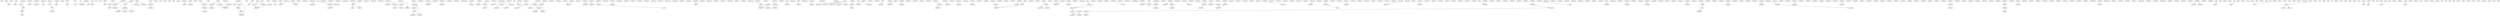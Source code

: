 digraph g
{

  /* list of nodes */
  "ackA";
  "ackA_1";
  "ackA_2";
  "acpP_1";
  "acxB";
  "acxB_2";
  "adeP";
  "adeQ";
  "adeQ_1";
  "amiC";
  "argO";
  "aroE";
  "bcgIB";
  "btuF";
  "btuF_1";
  "btuF_2";
  "cagA";
  "cca";
  "ccoP";
  "ccsA";
  "cdh";
  "citT_2";
  "clpB1";
  "cmoB_2";
  "cptA";
  "crcB";
  "ctpB";
  "cusA_2";
  "cusB";
  "cynT";
  "cysP_2";
  "dapF";
  "dctD";
  "dnaE_1";
  "dpnA_6";
  "dsbD_2";
  "exbB_3";
  "fecA_2";
  "fecA_3";
  "feoA";
  "fliN_2";
  "folC";
  "ftsA";
  "fucP";
  "fucT";
  "fucT_1";
  "gapB";
  "gdh";
  "gloC";
  "glyA_1";
  "glyS";
  "group_1";
  "group_1001";
  "group_1002";
  "group_1003";
  "group_1004";
  "group_1005";
  "group_1006";
  "group_1007";
  "group_1008";
  "group_1009";
  "group_101";
  "group_1010";
  "group_1011";
  "group_1012";
  "group_1013";
  "group_1014";
  "group_1015";
  "group_1016";
  "group_1017";
  "group_1018";
  "group_102";
  "group_1020";
  "group_103";
  "group_104";
  "group_106";
  "group_107";
  "group_11";
  "group_110";
  "group_111";
  "group_112";
  "group_113";
  "group_114";
  "group_115";
  "group_116";
  "group_118";
  "group_119";
  "group_12";
  "group_122";
  "group_129";
  "group_13";
  "group_131";
  "group_132";
  "group_134";
  "group_136";
  "group_138";
  "group_142";
  "group_143";
  "group_145";
  "group_146";
  "group_147";
  "group_148";
  "group_149";
  "group_15";
  "group_154";
  "group_155";
  "group_16";
  "group_164";
  "group_165";
  "group_168";
  "group_169";
  "group_17";
  "group_172";
  "group_174";
  "group_177";
  "group_18";
  "group_184";
  "group_187";
  "group_189";
  "group_19";
  "group_190";
  "group_195";
  "group_197";
  "group_2";
  "group_20";
  "group_201";
  "group_205";
  "group_21";
  "group_210";
  "group_215";
  "group_22";
  "group_222";
  "group_226";
  "group_23";
  "group_230";
  "group_232";
  "group_234";
  "group_24";
  "group_246";
  "group_249";
  "group_25";
  "group_250";
  "group_253";
  "group_256";
  "group_257";
  "group_258";
  "group_259";
  "group_26";
  "group_260";
  "group_269";
  "group_27";
  "group_275";
  "group_277";
  "group_28";
  "group_281";
  "group_282";
  "group_285";
  "group_286";
  "group_288";
  "group_290";
  "group_291";
  "group_298";
  "group_299";
  "group_3";
  "group_301";
  "group_303";
  "group_305";
  "group_308";
  "group_309";
  "group_310";
  "group_312";
  "group_314";
  "group_315";
  "group_316";
  "group_318";
  "group_320";
  "group_324";
  "group_329";
  "group_33";
  "group_330";
  "group_332";
  "group_333";
  "group_335";
  "group_338";
  "group_339";
  "group_342";
  "group_343";
  "group_35";
  "group_357";
  "group_360";
  "group_363";
  "group_38";
  "group_380";
  "group_39";
  "group_4";
  "group_42";
  "group_44";
  "group_45";
  "group_46";
  "group_47";
  "group_48";
  "group_49";
  "group_493";
  "group_5";
  "group_504";
  "group_52";
  "group_525";
  "group_53";
  "group_541";
  "group_55";
  "group_56";
  "group_57";
  "group_586";
  "group_6";
  "group_60";
  "group_603";
  "group_631";
  "group_664";
  "group_673";
  "group_677";
  "group_679";
  "group_68";
  "group_680";
  "group_681";
  "group_683";
  "group_684";
  "group_685";
  "group_686";
  "group_687";
  "group_688";
  "group_689";
  "group_69";
  "group_692";
  "group_693";
  "group_694";
  "group_696";
  "group_697";
  "group_698";
  "group_699";
  "group_7";
  "group_70";
  "group_701";
  "group_702";
  "group_703";
  "group_705";
  "group_706";
  "group_707";
  "group_709";
  "group_71";
  "group_713";
  "group_716";
  "group_717";
  "group_723";
  "group_725";
  "group_726";
  "group_729";
  "group_730";
  "group_731";
  "group_734";
  "group_735";
  "group_736";
  "group_737";
  "group_738";
  "group_739";
  "group_741";
  "group_743";
  "group_745";
  "group_746";
  "group_747";
  "group_748";
  "group_749";
  "group_751";
  "group_752";
  "group_753";
  "group_754";
  "group_756";
  "group_757";
  "group_760";
  "group_762";
  "group_763";
  "group_766";
  "group_767";
  "group_768";
  "group_77";
  "group_770";
  "group_771";
  "group_772";
  "group_775";
  "group_779";
  "group_782";
  "group_783";
  "group_784";
  "group_787";
  "group_788";
  "group_79";
  "group_791";
  "group_793";
  "group_796";
  "group_799";
  "group_8";
  "group_800";
  "group_803";
  "group_804";
  "group_806";
  "group_807";
  "group_810";
  "group_811";
  "group_813";
  "group_816";
  "group_819";
  "group_820";
  "group_823";
  "group_824";
  "group_825";
  "group_826";
  "group_827";
  "group_828";
  "group_83";
  "group_830";
  "group_833";
  "group_834";
  "group_835";
  "group_838";
  "group_839";
  "group_84";
  "group_845";
  "group_847";
  "group_848";
  "group_849";
  "group_85";
  "group_850";
  "group_851";
  "group_852";
  "group_854";
  "group_855";
  "group_856";
  "group_857";
  "group_858";
  "group_859";
  "group_860";
  "group_861";
  "group_862";
  "group_863";
  "group_864";
  "group_866";
  "group_867";
  "group_868";
  "group_869";
  "group_87";
  "group_870";
  "group_871";
  "group_872";
  "group_873";
  "group_874";
  "group_875";
  "group_876";
  "group_877";
  "group_878";
  "group_880";
  "group_881";
  "group_882";
  "group_883";
  "group_884";
  "group_885";
  "group_886";
  "group_887";
  "group_888";
  "group_889";
  "group_89";
  "group_890";
  "group_891";
  "group_892";
  "group_893";
  "group_894";
  "group_895";
  "group_896";
  "group_897";
  "group_898";
  "group_899";
  "group_9";
  "group_90";
  "group_900";
  "group_901";
  "group_902";
  "group_903";
  "group_904";
  "group_905";
  "group_906";
  "group_907";
  "group_908";
  "group_909";
  "group_910";
  "group_911";
  "group_912";
  "group_913";
  "group_914";
  "group_915";
  "group_916";
  "group_917";
  "group_918";
  "group_919";
  "group_920";
  "group_921";
  "group_922";
  "group_923";
  "group_924";
  "group_925";
  "group_926";
  "group_927";
  "group_928";
  "group_930";
  "group_931";
  "group_932";
  "group_933";
  "group_934";
  "group_935";
  "group_936";
  "group_937";
  "group_938";
  "group_939";
  "group_940";
  "group_941";
  "group_942";
  "group_943";
  "group_944";
  "group_945";
  "group_946";
  "group_947";
  "group_949";
  "group_95";
  "group_950";
  "group_951";
  "group_952";
  "group_953";
  "group_954";
  "group_955";
  "group_956";
  "group_957";
  "group_958";
  "group_959";
  "group_96";
  "group_960";
  "group_961";
  "group_962";
  "group_963";
  "group_964";
  "group_965";
  "group_966";
  "group_967";
  "group_969";
  "group_97";
  "group_970";
  "group_971";
  "group_972";
  "group_973";
  "group_974";
  "group_975";
  "group_976";
  "group_977";
  "group_978";
  "group_979";
  "group_98";
  "group_980";
  "group_981";
  "group_982";
  "group_983";
  "group_984";
  "group_985";
  "group_986";
  "group_988";
  "group_989";
  "group_990";
  "group_991";
  "group_992";
  "group_994";
  "group_995";
  "group_996";
  "group_997";
  "group_998";
  "group_999";
  "gspA";
  "gyrA";
  "gyrA_2";
  "hcpD_2";
  "hemN_2";
  "hemR";
  "hsdR_1";
  "hsdR_3";
  "hssS";
  "htpG";
  "hypC";
  "hypD";
  "hypE_2";
  "ileS_2";
  "kdsB";
  "kefC";
  "kgtP";
  "lldP_1";
  "lnt";
  "lpxD_2";
  "lspA";
  "map";
  "mboIR";
  "mboIR_1";
  "mboIR_2";
  "mepM_1";
  "mepM_2";
  "metG_2";
  "mfd_1";
  "minC";
  "moaE";
  "modA";
  "moeA";
  "mscS";
  "murA";
  "murB";
  "murD";
  "murD_1";
  "murD_2";
  "murG_2";
  "murI_2";
  "mutS2";
  "mutS2_1";
  "mutS2_2";
  "mutS2_3";
  "nadK_1";
  "nnr";
  "nudK";
  "ogt";
  "pabB";
  "paeR7IM";
  "pcs";
  "pgbA_2";
  "pgk";
  "pldA_2";
  "pnuC";
  "potA";
  "pqqE";
  "prmA";
  "prmC";
  "pseC";
  "pta_2";
  "pyrE";
  "pyrE_1";
  "pyrH";
  "pyrH_2";
  "rfaC";
  "rfaF";
  "ribD";
  "ribH";
  "rnpA";
  "rnr";
  "rocA1";
  "rplB";
  "rplB_1";
  "rplB_2";
  "rplQ_2";
  "rpoA_2";
  "rpsB_2";
  "rpsJ_1";
  "rpsS";
  "rsgA_2";
  "rsmA";
  "rsmE";
  "rsrIM_1";
  "sdcS";
  "secY";
  "secY_1";
  "secY_2";
  "sfmC";
  "spoIIIE";
  "ssb";
  "surA";
  "thiD_2";
  "thiE";
  "thiM";
  "trmB";
  "trpE_1";
  "ureB_2";
  "vacA_1";
  "vacA_3";
  "wbpB";
  "xerH_3";
  "xseA_2";
  "xseB";
  "yfkO";
  "yjiA";
  "ywlF";

  /* list of edges */
  "ackA_2" -> "ackA_1" [weight = "0.0909090909090909"];
  "acxB" -> "acxB_2" [weight = "0.2"];
  "adeQ_1" -> "adeP" [weight = "1"];
  "adeQ" -> "adeQ_1" [weight = "1"];
  "adeQ" -> "fucP" [weight = "0.125"];
  "aroE" -> "rnr" [weight = "0.2"];
  "btuF_2" -> "btuF_1" [weight = "0.2"];
  "btuF" -> "btuF" [weight = "0.4"];
  "ccsA" -> "fucT" [weight = "1"];
  "ccsA" -> "fucT_1" [weight = "1"];
  "cptA" -> "murB" [weight = "0.111111111111111"];
  "crcB" -> "group_908" [weight = "1"];
  "ctpB" -> "ctpB" [weight = "2"];
  "ctpB" -> "group_525" [weight = "0.1"];
  "ctpB" -> "group_692" [weight = "0.5"];
  "cusA_2" -> "group_232" [weight = "1"];
  "cusB" -> "cusB" [weight = "1"];
  "dsbD_2" -> "clpB1" [weight = "1"];
  "exbB_3" -> "group_305" [weight = "1"];
  "fecA_3" -> "group_246" [weight = "1"];
  "fecA_3" -> "group_782" [weight = "0.153846153846154"];
  "fliN_2" -> "group_249" [weight = "0.153846153846154"];
  "fliN_2" -> "group_250" [weight = "1"];
  "fliN_2" -> "group_965" [weight = "1"];
  "folC" -> "mepM_2" [weight = "0.111111111111111"];
  "fucP" -> "adeQ_1" [weight = "1"];
  "gapB" -> "pgk" [weight = "0.1"];
  "gdh" -> "gdh" [weight = "1"];
  "gloC" -> "group_172" [weight = "1"];
  "gloC" -> "group_357" [weight = "0.1"];
  "gloC" -> "group_689" [weight = "1"];
  "group_1002" -> "group_1003" [weight = "2"];
  "group_1004" -> "group_956" [weight = "2"];
  "group_1009" -> "murD" [weight = "2"];
  "group_1015" -> "group_847" [weight = "1"];
  "group_1017" -> "group_1016" [weight = "1"];
  "group_1020" -> "group_1020" [weight = "1"];
  "group_103" -> "group_104" [weight = "1"];
  "group_107" -> "group_106" [weight = "0.5"];
  "group_111" -> "group_111" [weight = "1"];
  "group_111" -> "group_112" [weight = "2"];
  "group_111" -> "group_113" [weight = "0.5"];
  "group_111" -> "group_114" [weight = "1"];
  "group_111" -> "group_115" [weight = "1"];
  "group_111" -> "group_116" [weight = "0.4"];
  "group_116" -> "group_115" [weight = "0.4"];
  "group_119" -> "argO" [weight = "1"];
  "group_11" -> "hsdR_3" [weight = "1"];
  "group_12" -> "group_11" [weight = "0.25"];
  "group_12" -> "hsdR_3" [weight = "0.666666666666667"];
  "group_131" -> "group_38" [weight = "1"];
  "group_13" -> "aroE" [weight = "1"];
  "group_13" -> "rnr" [weight = "1"];
  "group_143" -> "group_142" [weight = "1"];
  "group_147" -> "group_146" [weight = "0.5"];
  "group_147" -> "group_286" [weight = "1"];
  "group_148" -> "group_149" [weight = "1"];
  "group_149" -> "potA" [weight = "0.5"];
  "group_155" -> "group_154" [weight = "1"];
  "group_15" -> "group_15" [weight = "1"];
  "group_16" -> "group_16" [weight = "1"];
  "group_172" -> "group_357" [weight = "1"];
  "group_177" -> "group_177" [weight = "1"];
  "group_17" -> "group_17" [weight = "0.25"];
  "group_189" -> "murA" [weight = "2"];
  "group_18" -> "group_18" [weight = "1"];
  "group_190" -> "murA" [weight = "0.133333333333333"];
  "group_19" -> "group_19" [weight = "0.666666666666667"];
  "group_1" -> "group_2" [weight = "1"];
  "group_20" -> "group_20" [weight = "1"];
  "group_21" -> "group_21" [weight = "2"];
  "group_22" -> "group_22" [weight = "0.133333333333333"];
  "group_22" -> "group_688" [weight = "1"];
  "group_232" -> "group_856" [weight = "1"];
  "group_234" -> "group_234" [weight = "1"];
  "group_23" -> "group_23" [weight = "2"];
  "group_246" -> "group_945" [weight = "1"];
  "group_250" -> "group_249" [weight = "1"];
  "group_25" -> "group_25" [weight = "0.0952380952380952"];
  "group_26" -> "group_27" [weight = "1"];
  "group_275" -> "adeQ" [weight = "1"];
  "group_275" -> "fucP" [weight = "1"];
  "group_285" -> "group_146" [weight = "1"];
  "group_28" -> "group_26" [weight = "0.166666666666667"];
  "group_290" -> "group_291" [weight = "1"];
  "group_299" -> "group_298" [weight = "1"];
  "group_308" -> "group_309" [weight = "2"];
  "group_308" -> "group_310" [weight = "2"];
  "group_316" -> "group_315" [weight = "1"];
  "group_316" -> "group_838" [weight = "0.117647058823529"];
  "group_324" -> "group_24" [weight = "1"];
  "group_330" -> "group_329" [weight = "1"];
  "group_332" -> "group_333" [weight = "1"];
  "group_339" -> "group_22" [weight = "1"];
  "group_33" -> "group_33" [weight = "0.333333333333333"];
  "group_363" -> "hsdR_1" [weight = "0.0769230769230769"];
  "group_38" -> "group_39" [weight = "0.25"];
  "group_44" -> "group_45" [weight = "1"];
  "group_44" -> "group_713" [weight = "1"];
  "group_45" -> "group_713" [weight = "0.222222222222222"];
  "group_45" -> "group_989" [weight = "1"];
  "group_47" -> "group_46" [weight = "1"];
  "group_48" -> "group_46" [weight = "1"];
  "group_49" -> "group_46" [weight = "1"];
  "group_4" -> "group_3" [weight = "1"];
  "group_525" -> "group_525" [weight = "2"];
  "group_52" -> "group_735" [weight = "1"];
  "group_53" -> "group_53" [weight = "2"];
  "group_541" -> "group_937" [weight = "1"];
  "group_55" -> "rocA1" [weight = "1"];
  "group_57" -> "group_7" [weight = "1"];
  "group_5" -> "group_3" [weight = "1"];
  "group_60" -> "bcgIB" [weight = "0.333333333333333"];
  "group_664" -> "rsmE" [weight = "0.105263157894737"];
  "group_677" -> "group_677" [weight = "0.5"];
  "group_679" -> "group_132" [weight = "0.133333333333333"];
  "group_679" -> "group_694" [weight = "1"];
  "group_679" -> "group_835" [weight = "0.166666666666667"];
  "group_680" -> "group_680" [weight = "1"];
  "group_683" -> "group_683" [weight = "1"];
  "group_683" -> "group_861" [weight = "1"];
  "group_684" -> "amiC" [weight = "0.5"];
  "group_684" -> "group_941" [weight = "1"];
  "group_686" -> "group_876" [weight = "1"];
  "group_686" -> "group_877" [weight = "1"];
  "group_687" -> "group_687" [weight = "0.666666666666667"];
  "group_68" -> "group_493" [weight = "1"];
  "group_696" -> "group_706" [weight = "1"];
  "group_696" -> "group_974" [weight = "2"];
  "group_698" -> "group_699" [weight = "0.181818181818182"];
  "group_69" -> "group_70" [weight = "0.333333333333333"];
  "group_6" -> "group_6" [weight = "0.285714285714286"];
  "group_703" -> "amiC" [weight = "0.153846153846154"];
  "group_705" -> "group_706" [weight = "0.1"];
  "group_706" -> "group_707" [weight = "0.153846153846154"];
  "group_717" -> "group_2" [weight = "0.333333333333333"];
  "group_717" -> "group_3" [weight = "0.666666666666667"];
  "group_735" -> "group_55" [weight = "1"];
  "group_735" -> "group_56" [weight = "1"];
  "group_735" -> "group_735" [weight = "0.5"];
  "group_735" -> "rocA1" [weight = "0.181818181818182"];
  "group_738" -> "group_737" [weight = "0.111111111111111"];
  "group_741" -> "yjiA" [weight = "0.4"];
  "group_746" -> "group_210" [weight = "1"];
  "group_746" -> "rsrIM_1" [weight = "0.4"];
  "group_747" -> "group_748" [weight = "1"];
  "group_753" -> "group_7" [weight = "0.117647058823529"];
  "group_753" -> "group_8" [weight = "1"];
  "group_754" -> "group_1012" [weight = "1"];
  "group_754" -> "group_753" [weight = "0.153846153846154"];
  "group_754" -> "paeR7IM" [weight = "0.117647058823529"];
  "group_756" -> "paeR7IM" [weight = "0.153846153846154"];
  "group_766" -> "group_767" [weight = "0.117647058823529"];
  "group_770" -> "group_956" [weight = "1"];
  "group_772" -> "group_771" [weight = "0.125"];
  "group_782" -> "group_246" [weight = "2"];
  "group_784" -> "group_249" [weight = "0.117647058823529"];
  "group_787" -> "group_541" [weight = "0.133333333333333"];
  "group_788" -> "group_541" [weight = "0.153846153846154"];
  "group_793" -> "glyS" [weight = "0.133333333333333"];
  "group_810" -> "murD" [weight = "0.117647058823529"];
  "group_810" -> "murD_2" [weight = "2"];
  "group_820" -> "ccoP" [weight = "0.133333333333333"];
  "group_820" -> "group_631" [weight = "0.153846153846154"];
  "group_824" -> "group_825" [weight = "0.1"];
  "group_825" -> "group_826" [weight = "0.1"];
  "group_826" -> "group_827" [weight = "0.166666666666667"];
  "group_828" -> "rsmA" [weight = "0.1"];
  "group_833" -> "cptA" [weight = "0.166666666666667"];
  "group_833" -> "group_885" [weight = "0.5"];
  "group_835" -> "group_308" [weight = "0.142857142857143"];
  "group_835" -> "group_309" [weight = "2"];
  "group_835" -> "group_310" [weight = "2"];
  "group_838" -> "group_315" [weight = "1"];
  "group_839" -> "group_318" [weight = "0.105263157894737"];
  "group_83" -> "group_83" [weight = "0.666666666666667"];
  "group_848" -> "group_847" [weight = "0.5"];
  "group_84" -> "group_142" [weight = "1"];
  "group_855" -> "dpnA_6" [weight = "1"];
  "group_857" -> "group_857" [weight = "1"];
  "group_859" -> "group_860" [weight = "1"];
  "group_85" -> "group_85" [weight = "0.666666666666667"];
  "group_861" -> "group_862" [weight = "1"];
  "group_867" -> "group_866" [weight = "2"];
  "group_873" -> "group_872" [weight = "2"];
  "group_877" -> "group_878" [weight = "1"];
  "group_884" -> "group_699" [weight = "1"];
  "group_885" -> "group_886" [weight = "1"];
  "group_885" -> "murB" [weight = "1"];
  "group_887" -> "group_888" [weight = "1"];
  "group_892" -> "group_698" [weight = "1"];
  "group_894" -> "group_893" [weight = "1"];
  "group_895" -> "group_741" [weight = "1"];
  "group_897" -> "group_896" [weight = "0.333333333333333"];
  "group_898" -> "group_897" [weight = "0.333333333333333"];
  "group_899" -> "group_249" [weight = "1"];
  "group_901" -> "folC" [weight = "1"];
  "group_901" -> "group_136" [weight = "1"];
  "group_902" -> "group_903" [weight = "1"];
  "group_908" -> "group_800" [weight = "1"];
  "group_908" -> "group_875" [weight = "1"];
  "group_908" -> "group_981" [weight = "1"];
  "group_911" -> "mepM_2" [weight = "1"];
  "group_912" -> "group_913" [weight = "1"];
  "group_915" -> "group_357" [weight = "1"];
  "group_928" -> "group_681" [weight = "1"];
  "group_930" -> "group_824" [weight = "1"];
  "group_933" -> "group_934" [weight = "1"];
  "group_934" -> "group_935" [weight = "1"];
  "group_937" -> "group_962" [weight = "1"];
  "group_944" -> "group_694" [weight = "1"];
  "group_947" -> "mboIR_2" [weight = "1"];
  "group_959" -> "mboIR_1" [weight = "1"];
  "group_961" -> "group_880" [weight = "2"];
  "group_961" -> "spoIIIE" [weight = "2"];
  "group_963" -> "group_962" [weight = "1"];
  "group_963" -> "group_964" [weight = "1"];
  "group_965" -> "group_966" [weight = "1"];
  "group_969" -> "group_969" [weight = "1"];
  "group_96" -> "group_95" [weight = "1"];
  "group_970" -> "group_970" [weight = "1"];
  "group_975" -> "group_974" [weight = "2"];
  "group_978" -> "group_978" [weight = "2"];
  "group_980" -> "group_363" [weight = "1"];
  "group_980" -> "thiM" [weight = "1"];
  "group_982" -> "group_725" [weight = "0.5"];
  "group_985" -> "group_210" [weight = "1"];
  "group_985" -> "group_984" [weight = "1"];
  "group_986" -> "group_986" [weight = "1"];
  "group_98" -> "group_97" [weight = "1"];
  "group_991" -> "hsdR_1" [weight = "1"];
  "group_996" -> "group_995" [weight = "1"];
  "group_996" -> "group_997" [weight = "1"];
  "group_9" -> "group_9" [weight = "1"];
  "gyrA" -> "gyrA_2" [weight = "0.5"];
  "hemN_2" -> "crcB" [weight = "0.117647058823529"];
  "hemN_2" -> "group_800" [weight = "0.166666666666667"];
  "hemN_2" -> "group_875" [weight = "2"];
  "htpG" -> "group_230" [weight = "1"];
  "hypC" -> "hypD" [weight = "0.1"];
  "kefC" -> "group_288" [weight = "0.666666666666667"];
  "kgtP" -> "group_880" [weight = "1"];
  "lnt" -> "group_770" [weight = "0.117647058823529"];
  "map" -> "secY" [weight = "0.0909090909090909"];
  "mboIR_2" -> "group_959" [weight = "1"];
  "mepM_1" -> "group_136" [weight = "1"];
  "mepM_2" -> "group_136" [weight = "1"];
  "mepM_2" -> "mepM_1" [weight = "0.166666666666667"];
  "minC" -> "group_787" [weight = "0.117647058823529"];
  "moeA" -> "group_226" [weight = "1"];
  "mscS" -> "group_256" [weight = "0.5"];
  "mscS" -> "group_257" [weight = "0.666666666666667"];
  "mscS" -> "group_258" [weight = "1"];
  "mscS" -> "group_259" [weight = "0.5"];
  "mscS" -> "group_260" [weight = "2"];
  "murD" -> "murD_1" [weight = "1"];
  "murD" -> "murD_2" [weight = "1"];
  "murI_2" -> "murI_2" [weight = "1"];
  "mutS2_2" -> "mutS2_1" [weight = "1"];
  "mutS2_2" -> "mutS2_3" [weight = "1"];
  "mutS2" -> "mutS2_2" [weight = "0.5"];
  "ogt" -> "group_122" [weight = "0.25"];
  "pldA_2" -> "group_291" [weight = "0.666666666666667"];
  "pseC" -> "group_804" [weight = "0.153846153846154"];
  "pyrE_1" -> "pyrE" [weight = "1"];
  "pyrH_2" -> "pyrH" [weight = "0.5"];
  "rfaF" -> "group_269" [weight = "1"];
  "rfaF" -> "group_586" [weight = "0.181818181818182"];
  "rnr" -> "group_971" [weight = "2"];
  "rocA1" -> "group_1013" [weight = "1"];
  "rocA1" -> "group_56" [weight = "1"];
  "rplB_1" -> "rplB_1" [weight = "1"];
  "rplB_2" -> "rplB_2" [weight = "1"];
  "rplB" -> "rpsS" [weight = "0.2"];
  "rplQ_2" -> "rpoA_2" [weight = "1"];
  "rpsJ_1" -> "group_854" [weight = "1"];
  "rsgA_2" -> "rsgA_2" [weight = "1"];
  "rsrIM_1" -> "group_210" [weight = "2"];
  "secY_1" -> "secY_1" [weight = "1"];
  "secY_2" -> "secY_2" [weight = "1"];
  "sfmC" -> "sfmC" [weight = "1"];
  "spoIIIE" -> "kgtP" [weight = "0.142857142857143"];
  "thiD_2" -> "thiM" [weight = "0.25"];
  "thiM" -> "hsdR_1" [weight = "0.333333333333333"];
  "xerH_3" -> "xerH_3" [weight = "0.111111111111111"];
  "ywlF" -> "group_681" [weight = "0.125"];
  "ywlF" -> "group_723" [weight = "1"];
}
